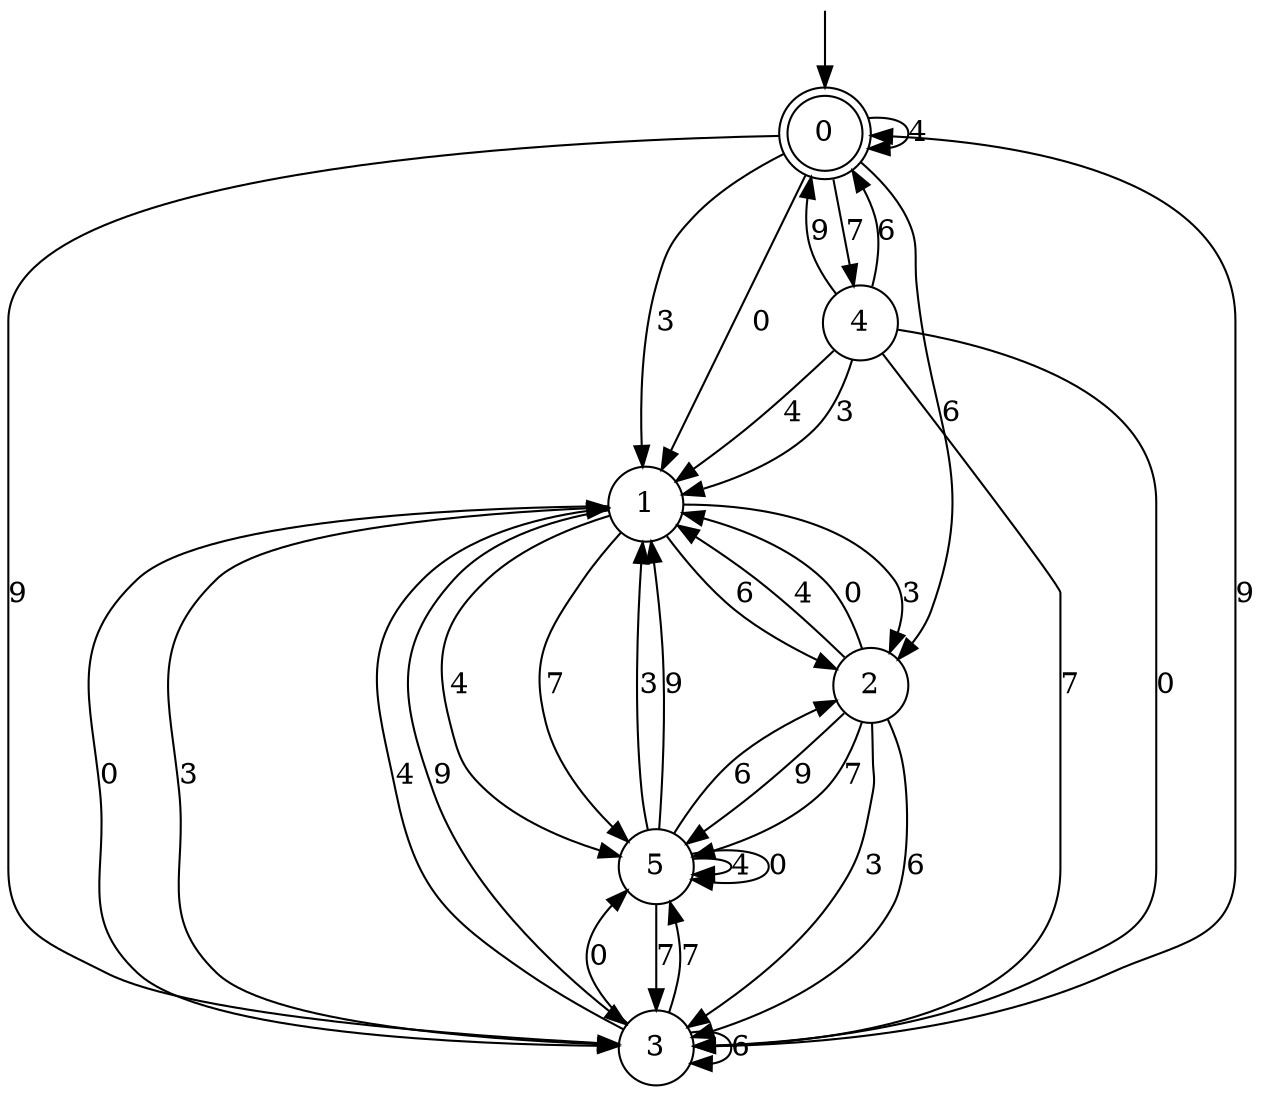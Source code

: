 digraph g {

	s0 [shape="doublecircle" label="0"];
	s1 [shape="circle" label="1"];
	s2 [shape="circle" label="2"];
	s3 [shape="circle" label="3"];
	s4 [shape="circle" label="4"];
	s5 [shape="circle" label="5"];
	s0 -> s1 [label="3"];
	s0 -> s0 [label="4"];
	s0 -> s2 [label="6"];
	s0 -> s3 [label="9"];
	s0 -> s4 [label="7"];
	s0 -> s1 [label="0"];
	s1 -> s2 [label="3"];
	s1 -> s5 [label="4"];
	s1 -> s2 [label="6"];
	s1 -> s3 [label="9"];
	s1 -> s5 [label="7"];
	s1 -> s3 [label="0"];
	s2 -> s3 [label="3"];
	s2 -> s1 [label="4"];
	s2 -> s3 [label="6"];
	s2 -> s5 [label="9"];
	s2 -> s5 [label="7"];
	s2 -> s1 [label="0"];
	s3 -> s1 [label="3"];
	s3 -> s1 [label="4"];
	s3 -> s3 [label="6"];
	s3 -> s0 [label="9"];
	s3 -> s5 [label="7"];
	s3 -> s5 [label="0"];
	s4 -> s1 [label="3"];
	s4 -> s1 [label="4"];
	s4 -> s0 [label="6"];
	s4 -> s0 [label="9"];
	s4 -> s3 [label="7"];
	s4 -> s3 [label="0"];
	s5 -> s1 [label="3"];
	s5 -> s5 [label="4"];
	s5 -> s2 [label="6"];
	s5 -> s1 [label="9"];
	s5 -> s3 [label="7"];
	s5 -> s5 [label="0"];

__start0 [label="" shape="none" width="0" height="0"];
__start0 -> s0;

}
